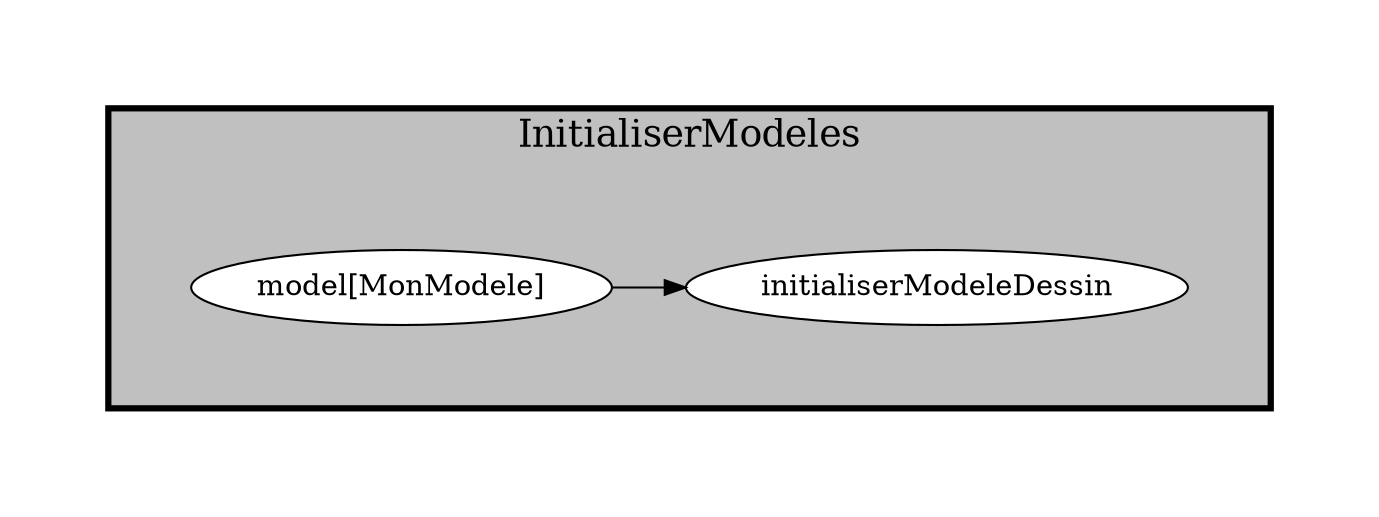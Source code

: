 digraph "backend" {
edge ["dir"="forward"]
graph ["rankdir"="LR","compound"="true","overlap"="false"]
subgraph "cluster_InitialiserModeles__container" {
edge ["dir"="none"]
graph ["margin"="40","style"="invis"]
subgraph "cluster_InitialiserModeles" {
edge ["dir"="forward"]
graph ["rankdir"="LR","label"="InitialiserModeles","style"="filled","fillcolor"="gray","penwidth"="3.0","fontsize"="18.0"]
"InitialiserModeles_model[MonModele]" ["label"="model[MonModele]","style"="filled","fillcolor"="white"]
"InitialiserModeles_initialiserModeleDessin" ["label"="initialiserModeleDessin","style"="filled","fillcolor"="white"]
}
}
"InitialiserModeles_model[MonModele]" -> "InitialiserModeles_initialiserModeleDessin" ["label"=""]
}